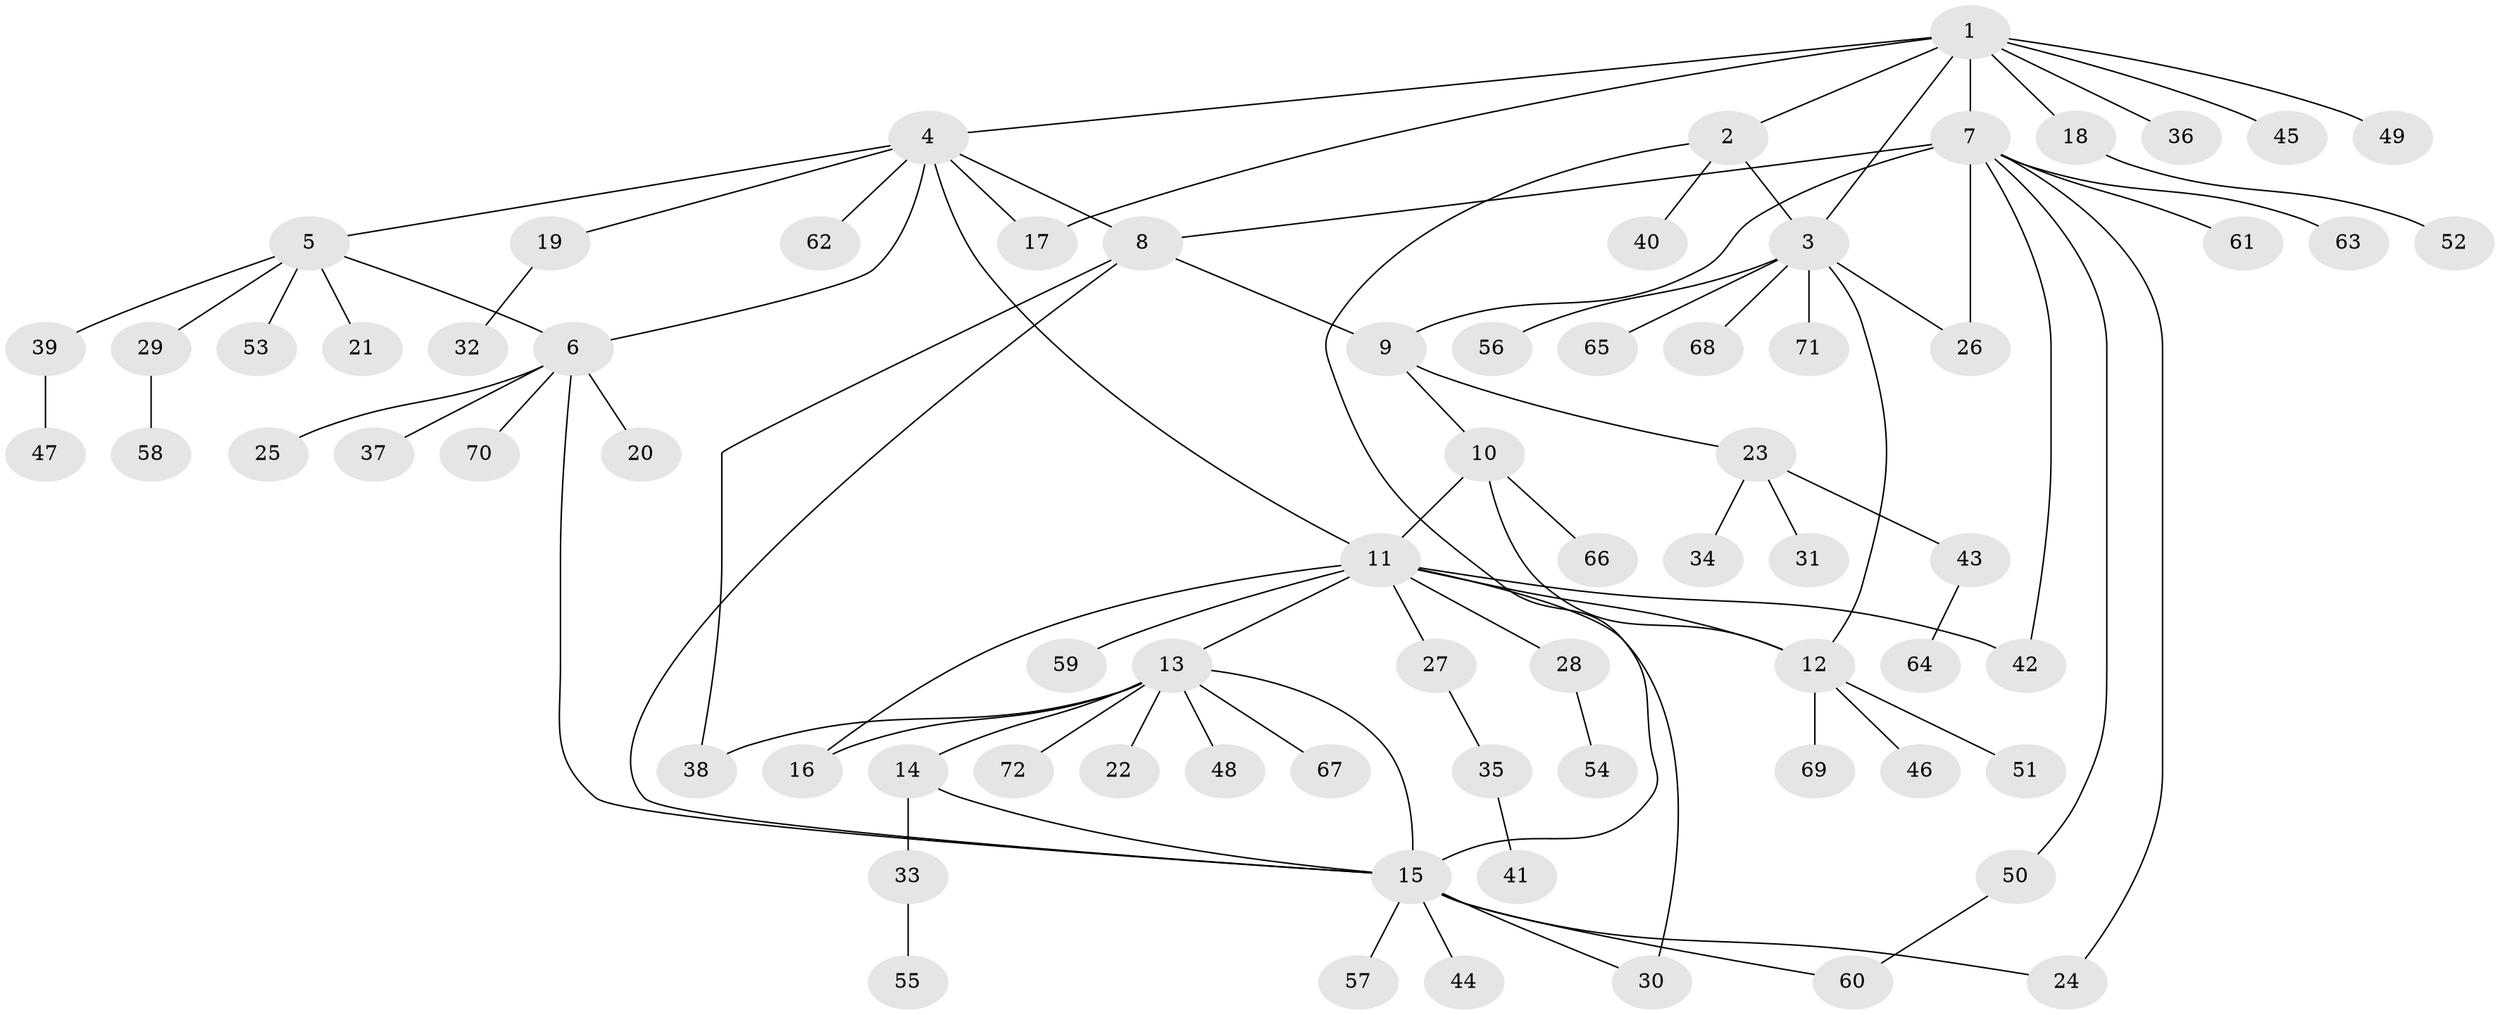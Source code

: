 // Generated by graph-tools (version 1.1) at 2025/26/03/09/25 03:26:35]
// undirected, 72 vertices, 90 edges
graph export_dot {
graph [start="1"]
  node [color=gray90,style=filled];
  1;
  2;
  3;
  4;
  5;
  6;
  7;
  8;
  9;
  10;
  11;
  12;
  13;
  14;
  15;
  16;
  17;
  18;
  19;
  20;
  21;
  22;
  23;
  24;
  25;
  26;
  27;
  28;
  29;
  30;
  31;
  32;
  33;
  34;
  35;
  36;
  37;
  38;
  39;
  40;
  41;
  42;
  43;
  44;
  45;
  46;
  47;
  48;
  49;
  50;
  51;
  52;
  53;
  54;
  55;
  56;
  57;
  58;
  59;
  60;
  61;
  62;
  63;
  64;
  65;
  66;
  67;
  68;
  69;
  70;
  71;
  72;
  1 -- 2;
  1 -- 3;
  1 -- 4;
  1 -- 7;
  1 -- 17;
  1 -- 18;
  1 -- 36;
  1 -- 45;
  1 -- 49;
  2 -- 3;
  2 -- 15;
  2 -- 40;
  3 -- 12;
  3 -- 26;
  3 -- 56;
  3 -- 65;
  3 -- 68;
  3 -- 71;
  4 -- 5;
  4 -- 6;
  4 -- 8;
  4 -- 11;
  4 -- 17;
  4 -- 19;
  4 -- 62;
  5 -- 6;
  5 -- 21;
  5 -- 29;
  5 -- 39;
  5 -- 53;
  6 -- 15;
  6 -- 20;
  6 -- 25;
  6 -- 37;
  6 -- 70;
  7 -- 8;
  7 -- 9;
  7 -- 24;
  7 -- 26;
  7 -- 42;
  7 -- 50;
  7 -- 61;
  7 -- 63;
  8 -- 9;
  8 -- 15;
  8 -- 38;
  9 -- 10;
  9 -- 23;
  10 -- 11;
  10 -- 12;
  10 -- 66;
  11 -- 12;
  11 -- 13;
  11 -- 16;
  11 -- 27;
  11 -- 28;
  11 -- 30;
  11 -- 42;
  11 -- 59;
  12 -- 46;
  12 -- 51;
  12 -- 69;
  13 -- 14;
  13 -- 15;
  13 -- 16;
  13 -- 22;
  13 -- 38;
  13 -- 48;
  13 -- 67;
  13 -- 72;
  14 -- 15;
  14 -- 33;
  15 -- 24;
  15 -- 30;
  15 -- 44;
  15 -- 57;
  15 -- 60;
  18 -- 52;
  19 -- 32;
  23 -- 31;
  23 -- 34;
  23 -- 43;
  27 -- 35;
  28 -- 54;
  29 -- 58;
  33 -- 55;
  35 -- 41;
  39 -- 47;
  43 -- 64;
  50 -- 60;
}
